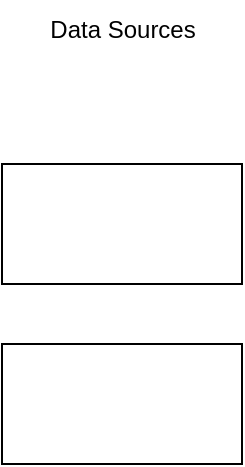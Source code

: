 <mxfile version="28.2.3">
  <diagram name="Page-1" id="M9QDj3xI2UDSRM4bRzDp">
    <mxGraphModel dx="1224" dy="1102" grid="1" gridSize="10" guides="1" tooltips="1" connect="1" arrows="1" fold="1" page="1" pageScale="1" pageWidth="827" pageHeight="1169" math="0" shadow="0">
      <root>
        <mxCell id="-MleyESL9_Mubh9_nKul-0" />
        <mxCell id="-MleyESL9_Mubh9_nKul-1" parent="-MleyESL9_Mubh9_nKul-0" />
        <mxCell id="2x-FoqGZgGqfMUCBSjRW-0" value="" style="rounded=0;whiteSpace=wrap;html=1;" vertex="1" parent="-MleyESL9_Mubh9_nKul-1">
          <mxGeometry x="60" y="220" width="120" height="60" as="geometry" />
        </mxCell>
        <mxCell id="2x-FoqGZgGqfMUCBSjRW-1" value="" style="rounded=0;whiteSpace=wrap;html=1;" vertex="1" parent="-MleyESL9_Mubh9_nKul-1">
          <mxGeometry x="60" y="310" width="120" height="60" as="geometry" />
        </mxCell>
        <mxCell id="2x-FoqGZgGqfMUCBSjRW-2" value="Data Sources" style="text;html=1;align=center;verticalAlign=middle;resizable=0;points=[];autosize=1;strokeColor=none;fillColor=none;" vertex="1" parent="-MleyESL9_Mubh9_nKul-1">
          <mxGeometry x="70" y="138" width="100" height="30" as="geometry" />
        </mxCell>
      </root>
    </mxGraphModel>
  </diagram>
</mxfile>
